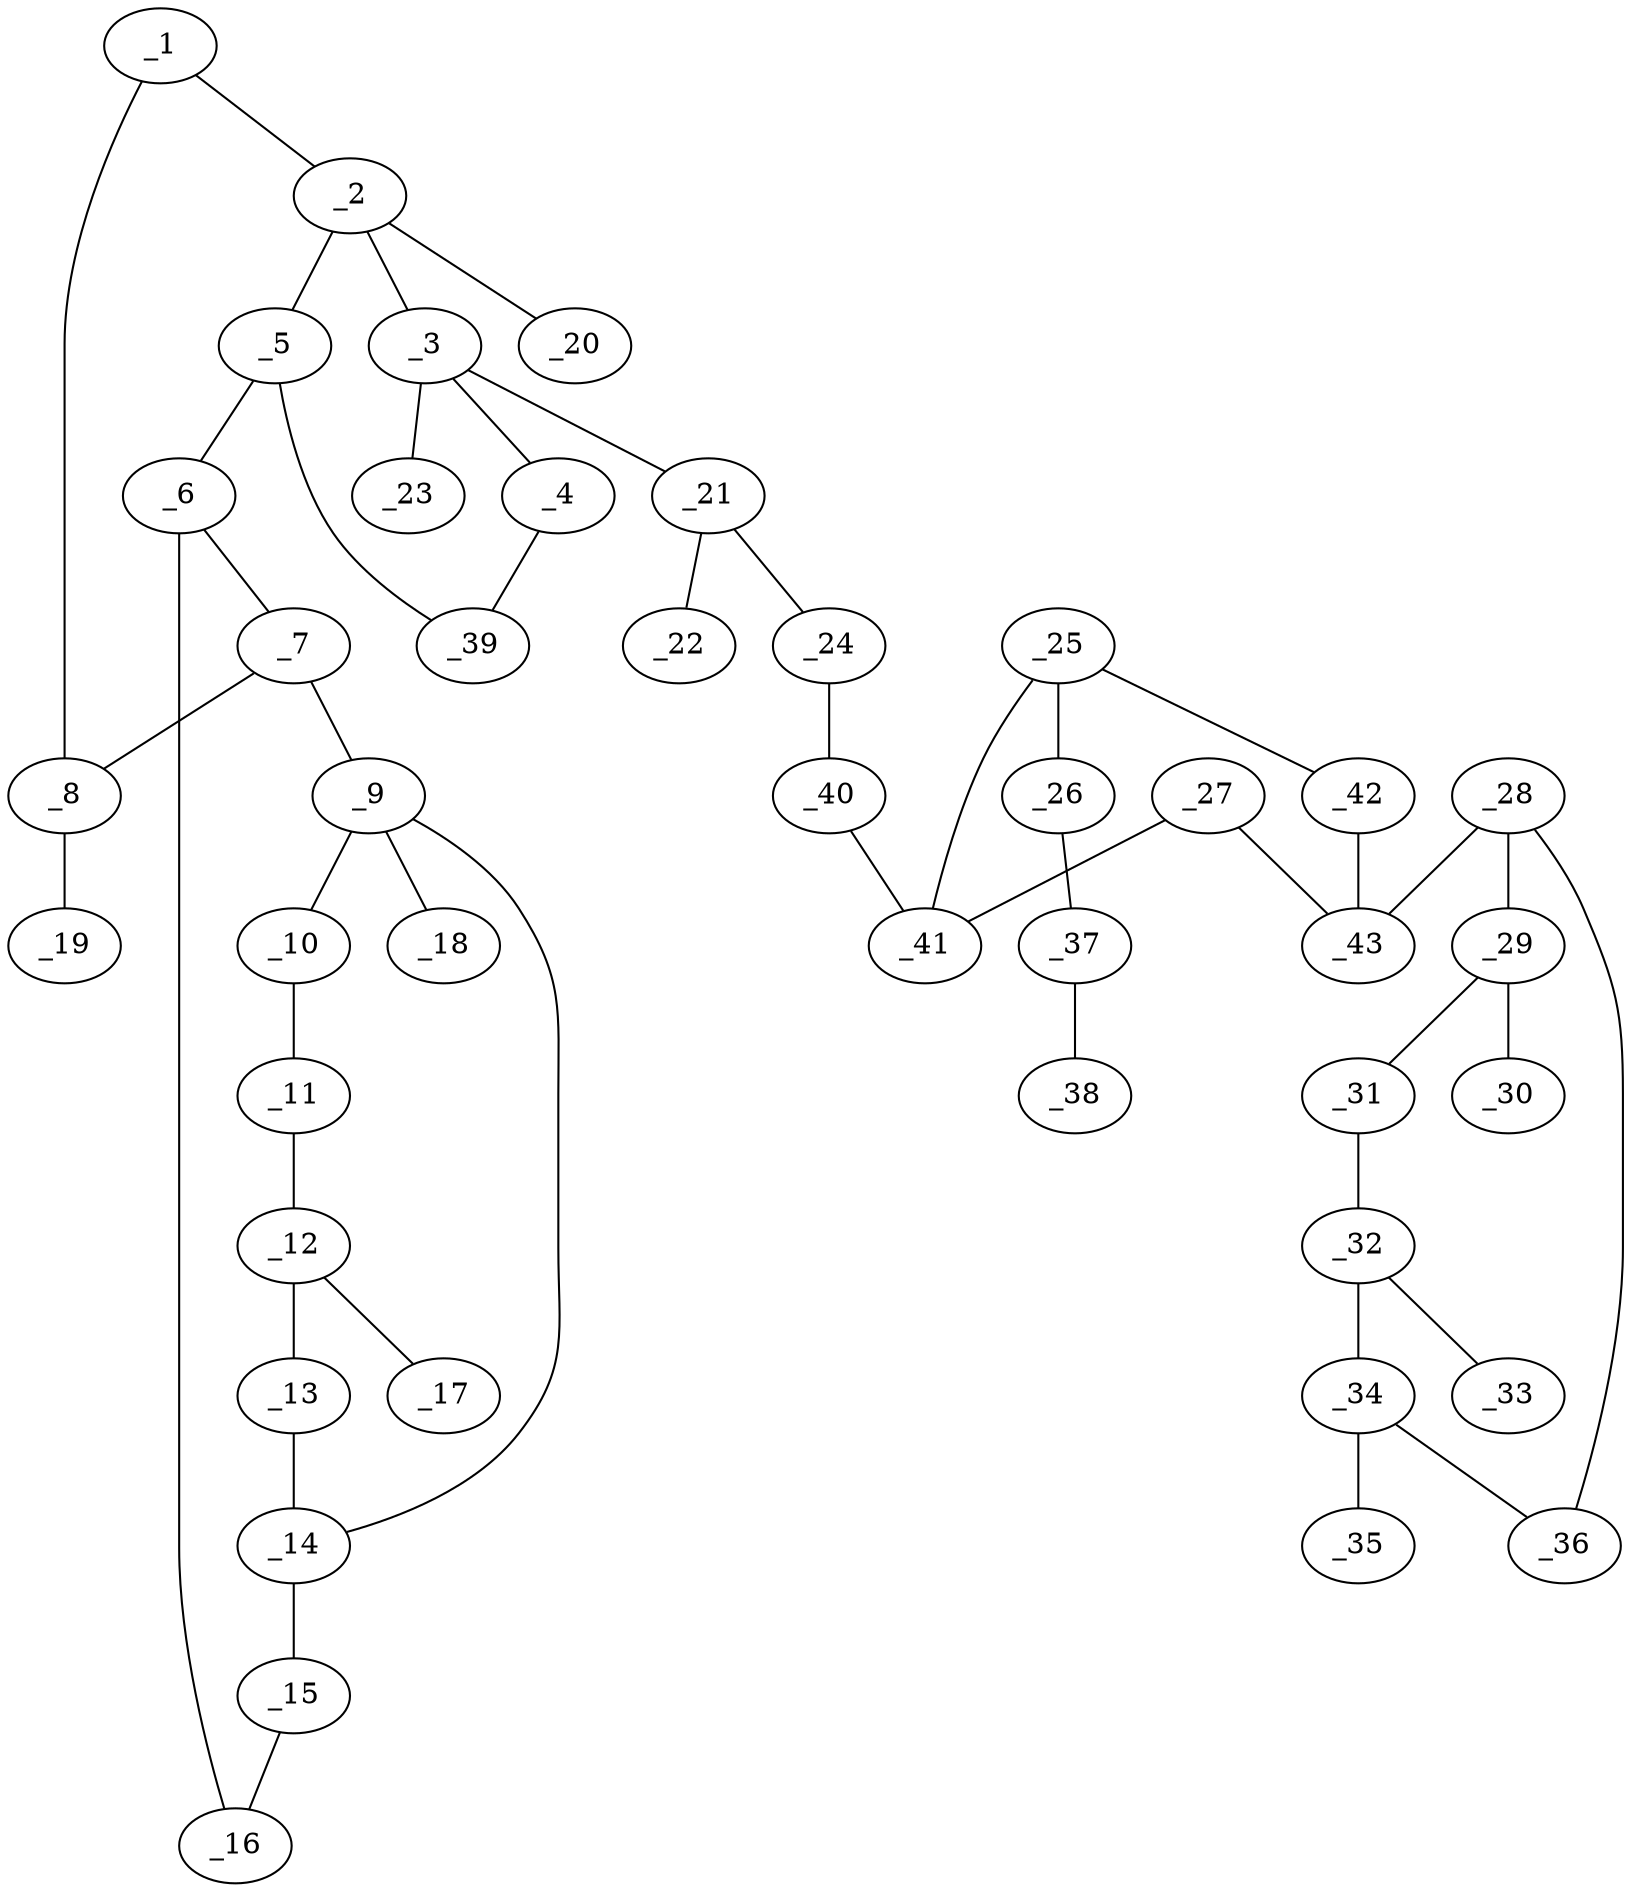 graph molid643408 {
	_1	 [charge=0,
		chem=1,
		symbol="C  ",
		x="6.3301",
		y="0.9482"];
	_2	 [charge=0,
		chem=1,
		symbol="C  ",
		x="7.1961",
		y="0.4482"];
	_1 -- _2	 [valence=1];
	_8	 [charge=0,
		chem=1,
		symbol="C  ",
		x="5.4641",
		y="0.4482"];
	_1 -- _8	 [valence=1];
	_3	 [charge=0,
		chem=1,
		symbol="C  ",
		x="8.1472",
		y="0.7573"];
	_2 -- _3	 [valence=1];
	_5	 [charge=0,
		chem=1,
		symbol="C  ",
		x="7.1961",
		y="-0.5518"];
	_2 -- _5	 [valence=1];
	_20	 [charge=0,
		chem=1,
		symbol="C  ",
		x="7.1961",
		y="1.4482"];
	_2 -- _20	 [valence=1];
	_4	 [charge=0,
		chem=1,
		symbol="C  ",
		x="8.735",
		y="-0.0517"];
	_3 -- _4	 [valence=1];
	_21	 [charge=0,
		chem=1,
		symbol="C  ",
		x="8.9562",
		y="1.3451"];
	_3 -- _21	 [valence=1];
	_23	 [charge=0,
		chem=2,
		symbol="O  ",
		x="7.8382",
		y="1.7083"];
	_3 -- _23	 [valence=1];
	_39	 [charge=0,
		chem=1,
		symbol="C  ",
		x="8.1472",
		y="-0.8608"];
	_4 -- _39	 [valence=1];
	_6	 [charge=0,
		chem=1,
		symbol="C  ",
		x="6.3301",
		y="-1.0518"];
	_5 -- _6	 [valence=1];
	_5 -- _39	 [valence=1];
	_7	 [charge=0,
		chem=1,
		symbol="C  ",
		x="5.4641",
		y="-0.5518"];
	_6 -- _7	 [valence=1];
	_16	 [charge=0,
		chem=1,
		symbol="C  ",
		x="6.3301",
		y="-2.0518"];
	_6 -- _16	 [valence=1];
	_7 -- _8	 [valence=1];
	_9	 [charge=0,
		chem=1,
		symbol="C  ",
		x="4.5981",
		y="-1.0518"];
	_7 -- _9	 [valence=1];
	_19	 [charge=0,
		chem=2,
		symbol="O  ",
		x="4.5981",
		y="0.9482"];
	_8 -- _19	 [valence=1];
	_10	 [charge=0,
		chem=1,
		symbol="C  ",
		x="3.732",
		y="-0.5518"];
	_9 -- _10	 [valence=1];
	_14	 [charge=0,
		chem=1,
		symbol="C  ",
		x="4.5981",
		y="-2.0518"];
	_9 -- _14	 [valence=1];
	_18	 [charge=0,
		chem=1,
		symbol="C  ",
		x="4.5981",
		y="-0.0518"];
	_9 -- _18	 [valence=1];
	_11	 [charge=0,
		chem=1,
		symbol="C  ",
		x="2.866",
		y="-1.0518"];
	_10 -- _11	 [valence=2];
	_12	 [charge=0,
		chem=1,
		symbol="C  ",
		x="2.866",
		y="-2.0518"];
	_11 -- _12	 [valence=1];
	_13	 [charge=0,
		chem=1,
		symbol="C  ",
		x="3.7321",
		y="-2.5518"];
	_12 -- _13	 [valence=1];
	_17	 [charge=0,
		chem=2,
		symbol="O  ",
		x=2,
		y="-2.5518"];
	_12 -- _17	 [valence=2];
	_13 -- _14	 [valence=2];
	_15	 [charge=0,
		chem=1,
		symbol="C  ",
		x="5.4641",
		y="-2.5518"];
	_14 -- _15	 [valence=1];
	_15 -- _16	 [valence=1];
	_22	 [charge=0,
		chem=2,
		symbol="O  ",
		x="8.8517",
		y="2.3396"];
	_21 -- _22	 [valence=2];
	_24	 [charge=0,
		chem=2,
		symbol="O  ",
		x="9.8698",
		y="0.9383"];
	_21 -- _24	 [valence=1];
	_40	 [charge=0,
		chem=1,
		symbol="C  ",
		x="10.6788",
		y="1.5261"];
	_24 -- _40	 [valence=1];
	_25	 [charge=0,
		chem=1,
		symbol="C  ",
		x="12.4583",
		y="1.6194"];
	_26	 [charge=0,
		chem=4,
		symbol="N  ",
		x="12.5629",
		y="2.6139"];
	_25 -- _26	 [valence=1];
	_41	 [charge=0,
		chem=1,
		symbol="C  ",
		x="11.5923",
		y="1.1194"];
	_25 -- _41	 [valence=1];
	_42	 [charge=0,
		chem=1,
		symbol="C  ",
		x="13.2015",
		y="0.9503"];
	_25 -- _42	 [valence=1];
	_37	 [charge=1,
		chem=4,
		symbol="N  ",
		x="13.4764",
		y="3.0206"];
	_26 -- _37	 [valence=2];
	_27	 [charge=0,
		chem=2,
		symbol="O  ",
		x="11.8002",
		y="0.1412"];
	_27 -- _41	 [valence=1];
	_43	 [charge=0,
		chem=1,
		symbol="C  ",
		x="12.7948",
		y="0.0367"];
	_27 -- _43	 [valence=1];
	_28	 [charge=0,
		chem=4,
		symbol="N  ",
		x="13.2948",
		y="-0.8293"];
	_29	 [charge=0,
		chem=1,
		symbol="C  ",
		x="12.7948",
		y="-1.6953"];
	_28 -- _29	 [valence=1];
	_36	 [charge=0,
		chem=1,
		symbol="C  ",
		x="14.2948",
		y="-0.8293"];
	_28 -- _36	 [valence=1];
	_28 -- _43	 [valence=1];
	_30	 [charge=0,
		chem=2,
		symbol="O  ",
		x="11.7948",
		y="-1.6953"];
	_29 -- _30	 [valence=2];
	_31	 [charge=0,
		chem=4,
		symbol="N  ",
		x="13.2948",
		y="-2.5614"];
	_29 -- _31	 [valence=1];
	_32	 [charge=0,
		chem=1,
		symbol="C  ",
		x="14.2948",
		y="-2.5614"];
	_31 -- _32	 [valence=1];
	_33	 [charge=0,
		chem=2,
		symbol="O  ",
		x="14.7948",
		y="-3.4274"];
	_32 -- _33	 [valence=2];
	_34	 [charge=0,
		chem=1,
		symbol="C  ",
		x="14.7948",
		y="-1.6953"];
	_32 -- _34	 [valence=1];
	_35	 [charge=0,
		chem=1,
		symbol="C  ",
		x="15.7948",
		y="-1.6953"];
	_34 -- _35	 [valence=1];
	_34 -- _36	 [valence=2];
	_38	 [charge="-1",
		chem=4,
		symbol="N  ",
		x="14.39",
		y="3.4274"];
	_37 -- _38	 [valence=2];
	_40 -- _41	 [valence=1];
	_42 -- _43	 [valence=1];
}
